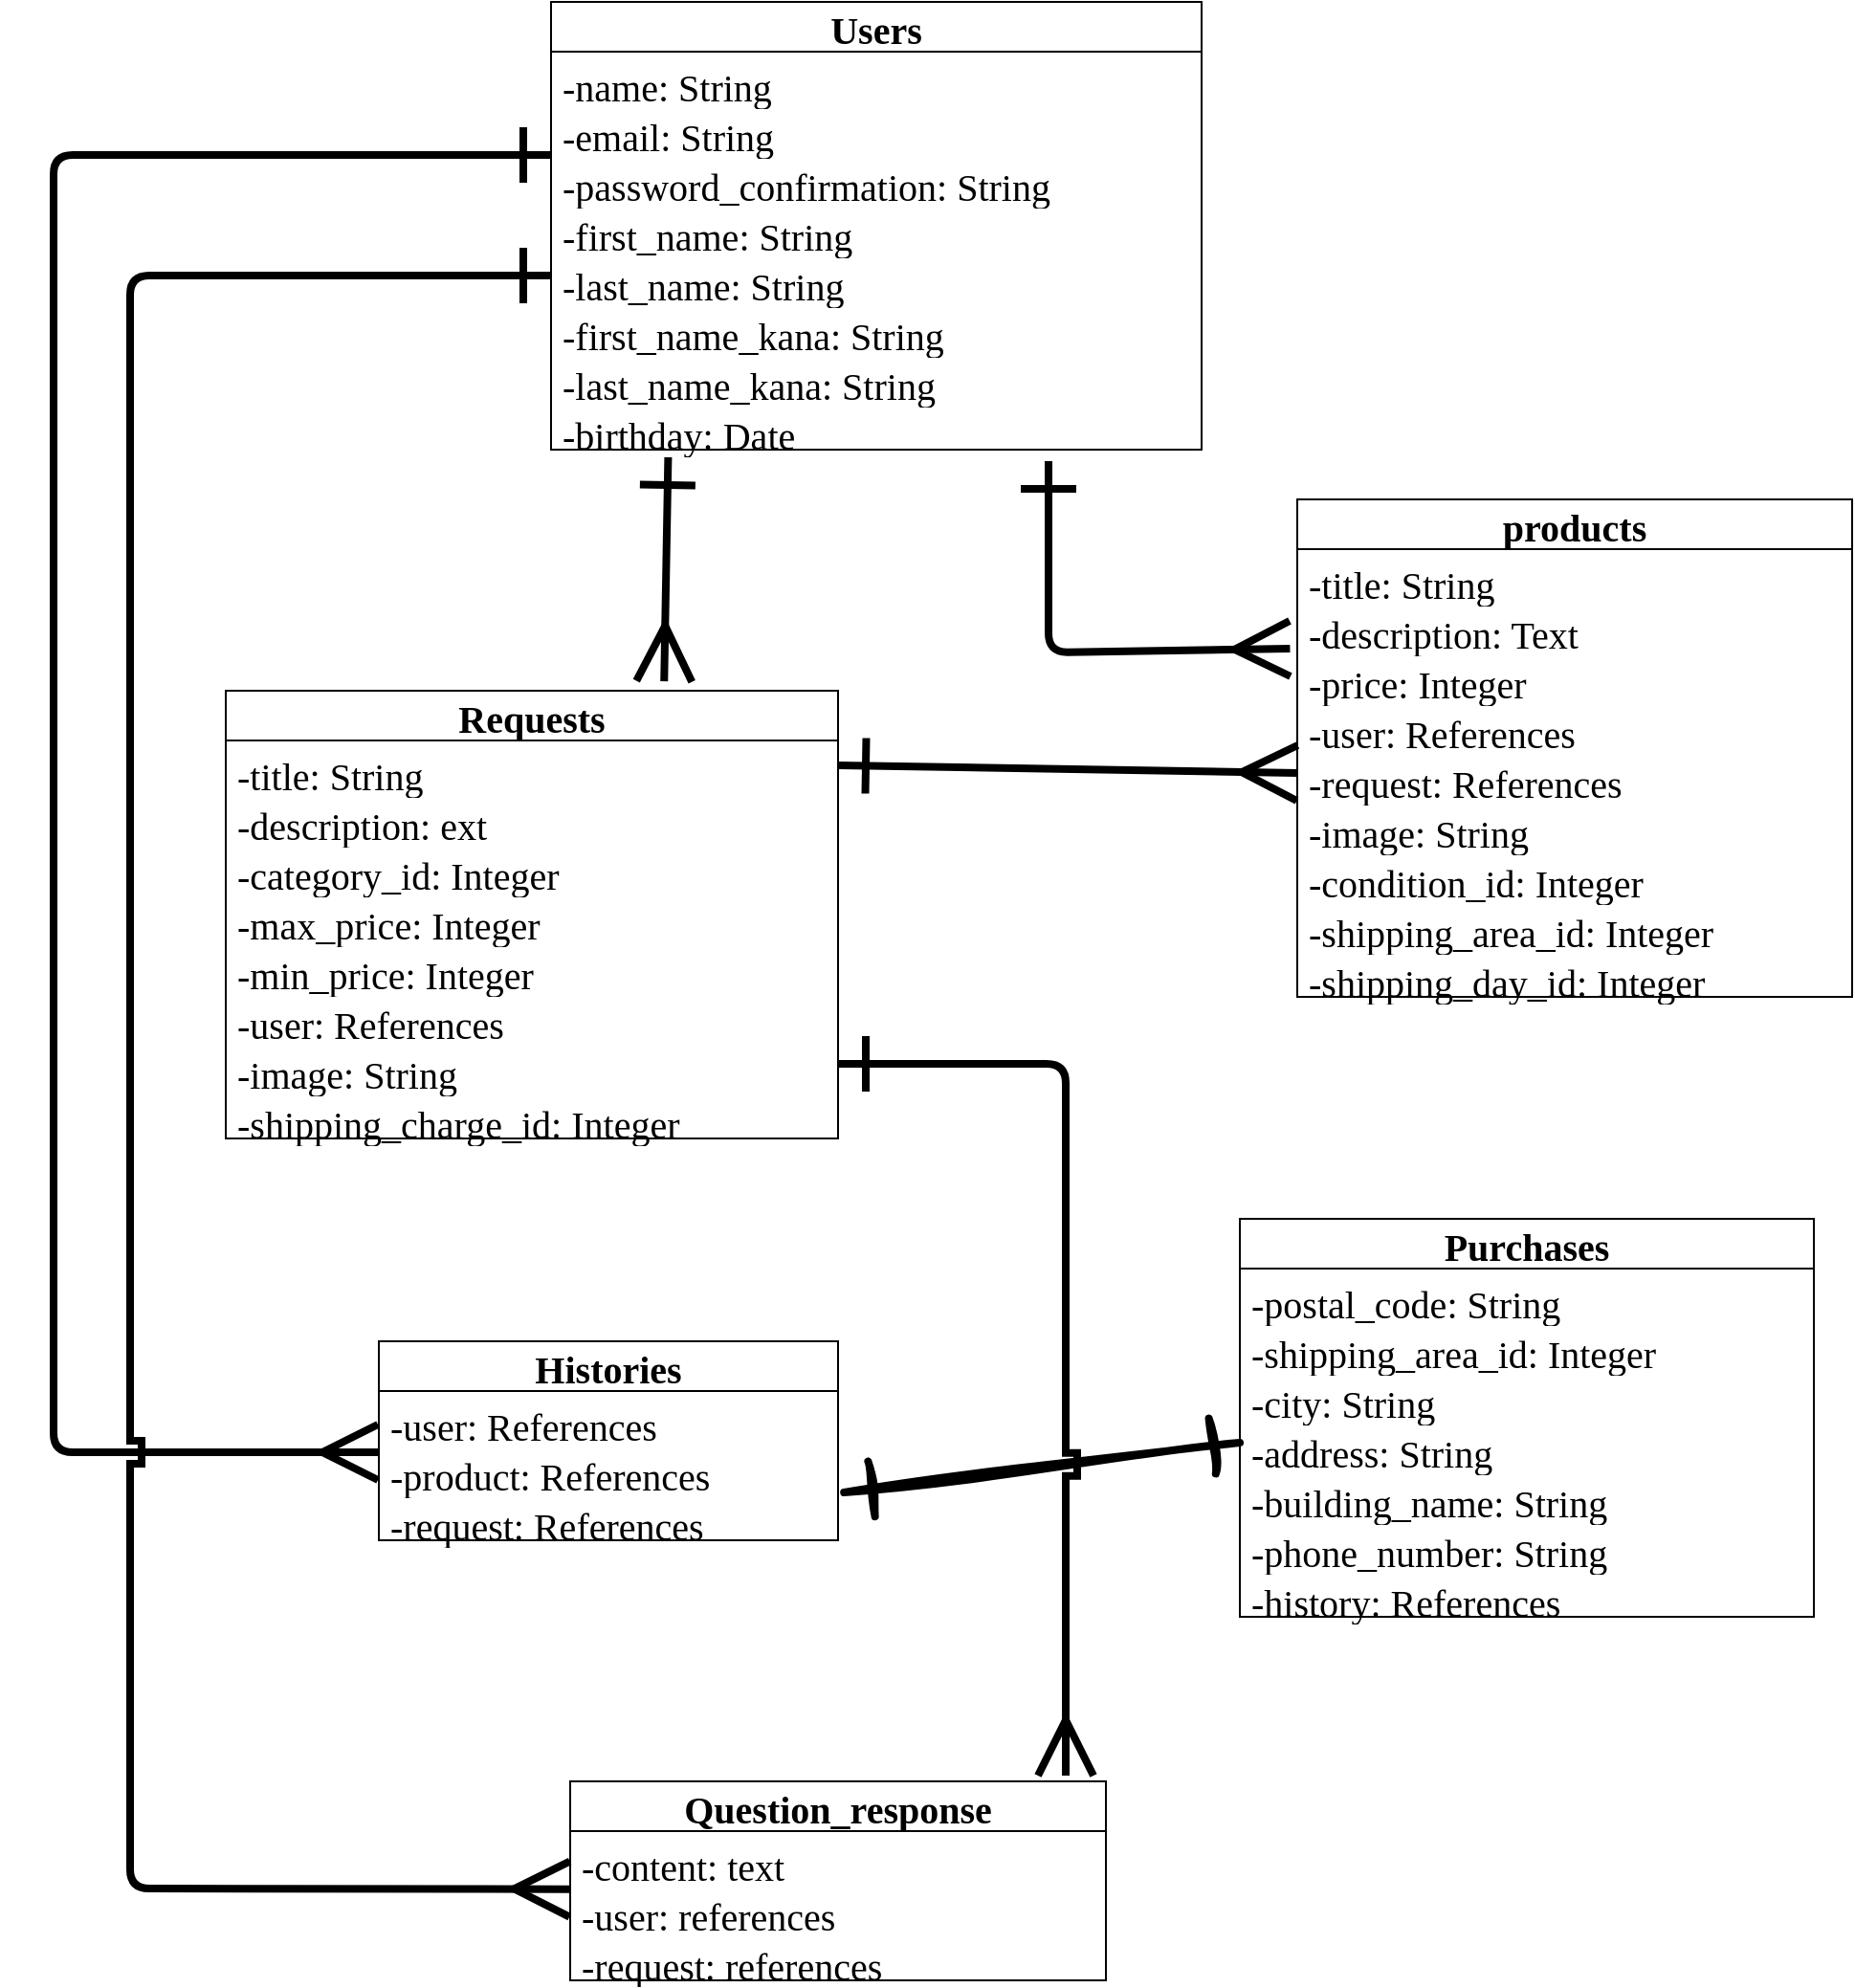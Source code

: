 <mxfile>
    <diagram id="KhmM2DmUSDTM8kPFSJJC" name="ページ1">
        <mxGraphModel dx="1983" dy="962" grid="1" gridSize="10" guides="1" tooltips="1" connect="1" arrows="1" fold="1" page="1" pageScale="1" pageWidth="827" pageHeight="1169" math="0" shadow="0">
            <root>
                <mxCell id="0"/>
                <mxCell id="1" parent="0"/>
                <mxCell id="206" style="edgeStyle=none;hachureGap=4;html=1;fontFamily=Verdana;fontSize=16;strokeWidth=4;startArrow=ERone;startFill=0;endArrow=ERmany;endFill=0;targetPerimeterSpacing=8;sourcePerimeterSpacing=8;jumpStyle=sharp;endSize=24;startSize=24;exitX=0.18;exitY=1.154;exitDx=0;exitDy=0;exitPerimeter=0;entryX=0.716;entryY=-0.021;entryDx=0;entryDy=0;entryPerimeter=0;" parent="1" source="170" target="171" edge="1">
                    <mxGeometry relative="1" as="geometry">
                        <mxPoint x="157" y="395" as="targetPoint"/>
                    </mxGeometry>
                </mxCell>
                <mxCell id="207" style="edgeStyle=none;shape=connector;rounded=1;hachureGap=4;jumpStyle=sharp;html=1;entryX=-0.013;entryY=0;entryDx=0;entryDy=0;labelBackgroundColor=default;strokeColor=default;strokeWidth=4;fontFamily=Verdana;fontSize=16;fontColor=default;startArrow=ERone;startFill=0;endArrow=ERmany;endFill=0;startSize=24;endSize=24;sourcePerimeterSpacing=8;targetPerimeterSpacing=8;entryPerimeter=0;" parent="1" target="183" edge="1">
                    <mxGeometry relative="1" as="geometry">
                        <mxPoint x="360" y="280" as="sourcePoint"/>
                        <Array as="points">
                            <mxPoint x="360" y="380"/>
                        </Array>
                    </mxGeometry>
                </mxCell>
                <mxCell id="208" style="edgeStyle=none;shape=connector;rounded=1;sketch=1;hachureGap=4;jiggle=2;curveFitting=1;jumpStyle=sharp;html=1;entryX=0;entryY=0.5;entryDx=0;entryDy=0;labelBackgroundColor=default;strokeColor=default;strokeWidth=4;fontFamily=Verdana;fontSize=16;fontColor=default;startArrow=ERone;startFill=0;endArrow=ERone;endFill=0;startSize=24;endSize=24;sourcePerimeterSpacing=8;targetPerimeterSpacing=8;exitX=1.013;exitY=0.038;exitDx=0;exitDy=0;exitPerimeter=0;" parent="1" target="194" edge="1">
                    <mxGeometry relative="1" as="geometry">
                        <Array as="points"/>
                        <mxPoint x="253.12" y="818.988" as="sourcePoint"/>
                    </mxGeometry>
                </mxCell>
                <mxCell id="209" style="edgeStyle=none;shape=connector;rounded=1;hachureGap=4;jumpStyle=sharp;html=1;entryX=-0.002;entryY=1.231;entryDx=0;entryDy=0;entryPerimeter=0;labelBackgroundColor=default;strokeColor=default;strokeWidth=4;fontFamily=Verdana;fontSize=16;fontColor=default;startArrow=ERone;startFill=0;endArrow=ERmany;endFill=0;startSize=24;endSize=24;sourcePerimeterSpacing=8;targetPerimeterSpacing=8;exitX=0;exitY=0.077;exitDx=0;exitDy=0;exitPerimeter=0;" parent="1" source="165" target="199" edge="1">
                    <mxGeometry relative="1" as="geometry">
                        <Array as="points">
                            <mxPoint x="40" y="120"/>
                            <mxPoint x="-160" y="120"/>
                            <mxPoint x="-160" y="470"/>
                            <mxPoint x="-160" y="798"/>
                        </Array>
                    </mxGeometry>
                </mxCell>
                <mxCell id="162" value="Users" style="swimlane;fontStyle=1;childLayout=stackLayout;horizontal=1;startSize=26;horizontalStack=0;resizeParent=1;resizeParentMax=0;resizeLast=0;collapsible=1;marginBottom=0;rounded=0;shadow=0;sketch=0;hachureGap=4;jiggle=2;curveFitting=1;fontFamily=Verdana;fontSize=20;" parent="1" vertex="1">
                    <mxGeometry x="100" y="40" width="340" height="234" as="geometry"/>
                </mxCell>
                <mxCell id="163" value="-name: String" style="text;strokeColor=none;fillColor=none;align=left;verticalAlign=top;spacingLeft=4;spacingRight=4;overflow=hidden;rotatable=0;points=[[0,0.5],[1,0.5]];portConstraint=eastwest;rounded=0;shadow=0;sketch=0;hachureGap=4;jiggle=2;curveFitting=1;fontFamily=Verdana;fontSize=20;" parent="162" vertex="1">
                    <mxGeometry y="26" width="340" height="26" as="geometry"/>
                </mxCell>
                <mxCell id="164" value="-email: String" style="text;strokeColor=none;fillColor=none;align=left;verticalAlign=top;spacingLeft=4;spacingRight=4;overflow=hidden;rotatable=0;points=[[0,0.5],[1,0.5]];portConstraint=eastwest;rounded=0;shadow=0;sketch=0;hachureGap=4;jiggle=2;curveFitting=1;fontFamily=Verdana;fontSize=20;" parent="162" vertex="1">
                    <mxGeometry y="52" width="340" height="26" as="geometry"/>
                </mxCell>
                <mxCell id="165" value="-password_confirmation: String" style="text;strokeColor=none;fillColor=none;align=left;verticalAlign=top;spacingLeft=4;spacingRight=4;overflow=hidden;rotatable=0;points=[[0,0.5],[1,0.5]];portConstraint=eastwest;rounded=0;shadow=0;sketch=0;hachureGap=4;jiggle=2;curveFitting=1;fontFamily=Verdana;fontSize=20;" parent="162" vertex="1">
                    <mxGeometry y="78" width="340" height="26" as="geometry"/>
                </mxCell>
                <mxCell id="166" value="-first_name: String" style="text;strokeColor=none;fillColor=none;align=left;verticalAlign=top;spacingLeft=4;spacingRight=4;overflow=hidden;rotatable=0;points=[[0,0.5],[1,0.5]];portConstraint=eastwest;rounded=0;shadow=0;sketch=0;hachureGap=4;jiggle=2;curveFitting=1;fontFamily=Verdana;fontSize=20;" parent="162" vertex="1">
                    <mxGeometry y="104" width="340" height="26" as="geometry"/>
                </mxCell>
                <mxCell id="167" value="-last_name: String" style="text;strokeColor=none;fillColor=none;align=left;verticalAlign=top;spacingLeft=4;spacingRight=4;overflow=hidden;rotatable=0;points=[[0,0.5],[1,0.5]];portConstraint=eastwest;rounded=0;shadow=0;sketch=0;hachureGap=4;jiggle=2;curveFitting=1;fontFamily=Verdana;fontSize=20;" parent="162" vertex="1">
                    <mxGeometry y="130" width="340" height="26" as="geometry"/>
                </mxCell>
                <mxCell id="168" value="-first_name_kana: String" style="text;strokeColor=none;fillColor=none;align=left;verticalAlign=top;spacingLeft=4;spacingRight=4;overflow=hidden;rotatable=0;points=[[0,0.5],[1,0.5]];portConstraint=eastwest;rounded=0;shadow=0;sketch=0;hachureGap=4;jiggle=2;curveFitting=1;fontFamily=Verdana;fontSize=20;" parent="162" vertex="1">
                    <mxGeometry y="156" width="340" height="26" as="geometry"/>
                </mxCell>
                <mxCell id="169" value="-last_name_kana: String" style="text;strokeColor=none;fillColor=none;align=left;verticalAlign=top;spacingLeft=4;spacingRight=4;overflow=hidden;rotatable=0;points=[[0,0.5],[1,0.5]];portConstraint=eastwest;rounded=0;shadow=0;sketch=0;hachureGap=4;jiggle=2;curveFitting=1;fontFamily=Verdana;fontSize=20;" parent="162" vertex="1">
                    <mxGeometry y="182" width="340" height="26" as="geometry"/>
                </mxCell>
                <mxCell id="170" value="-birthday: Date" style="text;strokeColor=none;fillColor=none;align=left;verticalAlign=top;spacingLeft=4;spacingRight=4;overflow=hidden;rotatable=0;points=[[0,0.5],[1,0.5]];portConstraint=eastwest;rounded=0;shadow=0;sketch=0;hachureGap=4;jiggle=2;curveFitting=1;fontFamily=Verdana;fontSize=20;" parent="162" vertex="1">
                    <mxGeometry y="208" width="340" height="26" as="geometry"/>
                </mxCell>
                <mxCell id="171" value="Requests" style="swimlane;fontStyle=1;childLayout=stackLayout;horizontal=1;startSize=26;horizontalStack=0;resizeParent=1;resizeParentMax=0;resizeLast=0;collapsible=1;marginBottom=0;rounded=0;shadow=0;sketch=0;hachureGap=4;jiggle=2;curveFitting=1;fontFamily=Verdana;fontSize=20;" parent="1" vertex="1">
                    <mxGeometry x="-70" y="400" width="320" height="234" as="geometry"/>
                </mxCell>
                <mxCell id="172" value="-title: String" style="text;strokeColor=none;fillColor=none;align=left;verticalAlign=top;spacingLeft=4;spacingRight=4;overflow=hidden;rotatable=0;points=[[0,0.5],[1,0.5]];portConstraint=eastwest;rounded=0;shadow=0;sketch=0;hachureGap=4;jiggle=2;curveFitting=1;fontFamily=Verdana;fontSize=20;" parent="171" vertex="1">
                    <mxGeometry y="26" width="320" height="26" as="geometry"/>
                </mxCell>
                <mxCell id="173" value="-description: ext" style="text;strokeColor=none;fillColor=none;align=left;verticalAlign=top;spacingLeft=4;spacingRight=4;overflow=hidden;rotatable=0;points=[[0,0.5],[1,0.5]];portConstraint=eastwest;rounded=0;shadow=0;sketch=0;hachureGap=4;jiggle=2;curveFitting=1;fontFamily=Verdana;fontSize=20;" parent="171" vertex="1">
                    <mxGeometry y="52" width="320" height="26" as="geometry"/>
                </mxCell>
                <mxCell id="174" value="-category_id: Integer" style="text;strokeColor=none;fillColor=none;align=left;verticalAlign=top;spacingLeft=4;spacingRight=4;overflow=hidden;rotatable=0;points=[[0,0.5],[1,0.5]];portConstraint=eastwest;rounded=0;shadow=0;sketch=0;hachureGap=4;jiggle=2;curveFitting=1;fontFamily=Verdana;fontSize=20;" parent="171" vertex="1">
                    <mxGeometry y="78" width="320" height="26" as="geometry"/>
                </mxCell>
                <mxCell id="175" value="-max_price: Integer" style="text;strokeColor=none;fillColor=none;align=left;verticalAlign=top;spacingLeft=4;spacingRight=4;overflow=hidden;rotatable=0;points=[[0,0.5],[1,0.5]];portConstraint=eastwest;rounded=0;shadow=0;sketch=0;hachureGap=4;jiggle=2;curveFitting=1;fontFamily=Verdana;fontSize=20;" parent="171" vertex="1">
                    <mxGeometry y="104" width="320" height="26" as="geometry"/>
                </mxCell>
                <mxCell id="176" value="-min_price: Integer" style="text;strokeColor=none;fillColor=none;align=left;verticalAlign=top;spacingLeft=4;spacingRight=4;overflow=hidden;rotatable=0;points=[[0,0.5],[1,0.5]];portConstraint=eastwest;rounded=0;shadow=0;sketch=0;hachureGap=4;jiggle=2;curveFitting=1;fontFamily=Verdana;fontSize=20;" parent="171" vertex="1">
                    <mxGeometry y="130" width="320" height="26" as="geometry"/>
                </mxCell>
                <mxCell id="177" value="-user: References" style="text;strokeColor=none;fillColor=none;align=left;verticalAlign=top;spacingLeft=4;spacingRight=4;overflow=hidden;rotatable=0;points=[[0,0.5],[1,0.5]];portConstraint=eastwest;rounded=0;shadow=0;sketch=0;hachureGap=4;jiggle=2;curveFitting=1;fontFamily=Verdana;fontSize=20;" parent="171" vertex="1">
                    <mxGeometry y="156" width="320" height="26" as="geometry"/>
                </mxCell>
                <mxCell id="178" value="-image: String" style="text;strokeColor=none;fillColor=none;align=left;verticalAlign=top;spacingLeft=4;spacingRight=4;overflow=hidden;rotatable=0;points=[[0,0.5],[1,0.5]];portConstraint=eastwest;rounded=0;shadow=0;sketch=0;hachureGap=4;jiggle=2;curveFitting=1;fontFamily=Verdana;fontSize=20;" parent="171" vertex="1">
                    <mxGeometry y="182" width="320" height="26" as="geometry"/>
                </mxCell>
                <mxCell id="179" value="-shipping_charge_id: Integer" style="text;strokeColor=none;fillColor=none;align=left;verticalAlign=top;spacingLeft=4;spacingRight=4;overflow=hidden;rotatable=0;points=[[0,0.5],[1,0.5]];portConstraint=eastwest;rounded=0;shadow=0;sketch=0;hachureGap=4;jiggle=2;curveFitting=1;fontFamily=Verdana;fontSize=20;" parent="171" vertex="1">
                    <mxGeometry y="208" width="320" height="26" as="geometry"/>
                </mxCell>
                <mxCell id="180" value="products" style="swimlane;fontStyle=1;childLayout=stackLayout;horizontal=1;startSize=26;horizontalStack=0;resizeParent=1;resizeParentMax=0;resizeLast=0;collapsible=1;marginBottom=0;rounded=0;shadow=0;sketch=0;hachureGap=4;jiggle=2;curveFitting=1;fontFamily=Verdana;fontSize=20;" parent="1" vertex="1">
                    <mxGeometry x="490" y="300" width="290" height="260" as="geometry"/>
                </mxCell>
                <mxCell id="181" value="-title: String" style="text;strokeColor=none;fillColor=none;align=left;verticalAlign=top;spacingLeft=4;spacingRight=4;overflow=hidden;rotatable=0;points=[[0,0.5],[1,0.5]];portConstraint=eastwest;rounded=0;shadow=0;sketch=0;hachureGap=4;jiggle=2;curveFitting=1;fontFamily=Verdana;fontSize=20;" parent="180" vertex="1">
                    <mxGeometry y="26" width="290" height="26" as="geometry"/>
                </mxCell>
                <mxCell id="182" value="-description: Text" style="text;strokeColor=none;fillColor=none;align=left;verticalAlign=top;spacingLeft=4;spacingRight=4;overflow=hidden;rotatable=0;points=[[0,0.5],[1,0.5]];portConstraint=eastwest;rounded=0;shadow=0;sketch=0;hachureGap=4;jiggle=2;curveFitting=1;fontFamily=Verdana;fontSize=20;" parent="180" vertex="1">
                    <mxGeometry y="52" width="290" height="26" as="geometry"/>
                </mxCell>
                <mxCell id="183" value="-price: Integer" style="text;strokeColor=none;fillColor=none;align=left;verticalAlign=top;spacingLeft=4;spacingRight=4;overflow=hidden;rotatable=0;points=[[0,0.5],[1,0.5]];portConstraint=eastwest;rounded=0;shadow=0;sketch=0;hachureGap=4;jiggle=2;curveFitting=1;fontFamily=Verdana;fontSize=20;" parent="180" vertex="1">
                    <mxGeometry y="78" width="290" height="26" as="geometry"/>
                </mxCell>
                <mxCell id="184" value="-user: References" style="text;strokeColor=none;fillColor=none;align=left;verticalAlign=top;spacingLeft=4;spacingRight=4;overflow=hidden;rotatable=0;points=[[0,0.5],[1,0.5]];portConstraint=eastwest;rounded=0;shadow=0;sketch=0;hachureGap=4;jiggle=2;curveFitting=1;fontFamily=Verdana;fontSize=20;" parent="180" vertex="1">
                    <mxGeometry y="104" width="290" height="26" as="geometry"/>
                </mxCell>
                <mxCell id="185" value="-request: References" style="text;strokeColor=none;fillColor=none;align=left;verticalAlign=top;spacingLeft=4;spacingRight=4;overflow=hidden;rotatable=0;points=[[0,0.5],[1,0.5]];portConstraint=eastwest;rounded=0;shadow=0;sketch=0;hachureGap=4;jiggle=2;curveFitting=1;fontFamily=Verdana;fontSize=20;" parent="180" vertex="1">
                    <mxGeometry y="130" width="290" height="26" as="geometry"/>
                </mxCell>
                <mxCell id="186" value="-image: String" style="text;strokeColor=none;fillColor=none;align=left;verticalAlign=top;spacingLeft=4;spacingRight=4;overflow=hidden;rotatable=0;points=[[0,0.5],[1,0.5]];portConstraint=eastwest;rounded=0;shadow=0;sketch=0;hachureGap=4;jiggle=2;curveFitting=1;fontFamily=Verdana;fontSize=20;" parent="180" vertex="1">
                    <mxGeometry y="156" width="290" height="26" as="geometry"/>
                </mxCell>
                <mxCell id="187" value="-condition_id: Integer" style="text;strokeColor=none;fillColor=none;align=left;verticalAlign=top;spacingLeft=4;spacingRight=4;overflow=hidden;rotatable=0;points=[[0,0.5],[1,0.5]];portConstraint=eastwest;rounded=0;shadow=0;sketch=0;hachureGap=4;jiggle=2;curveFitting=1;fontFamily=Verdana;fontSize=20;" parent="180" vertex="1">
                    <mxGeometry y="182" width="290" height="26" as="geometry"/>
                </mxCell>
                <mxCell id="188" value="-shipping_area_id: Integer" style="text;strokeColor=none;fillColor=none;align=left;verticalAlign=top;spacingLeft=4;spacingRight=4;overflow=hidden;rotatable=0;points=[[0,0.5],[1,0.5]];portConstraint=eastwest;rounded=0;shadow=0;sketch=0;hachureGap=4;jiggle=2;curveFitting=1;fontFamily=Verdana;fontSize=20;" parent="180" vertex="1">
                    <mxGeometry y="208" width="290" height="26" as="geometry"/>
                </mxCell>
                <mxCell id="189" value="-shipping_day_id: Integer" style="text;strokeColor=none;fillColor=none;align=left;verticalAlign=top;spacingLeft=4;spacingRight=4;overflow=hidden;rotatable=0;points=[[0,0.5],[1,0.5]];portConstraint=eastwest;rounded=0;shadow=0;sketch=0;hachureGap=4;jiggle=2;curveFitting=1;fontFamily=Verdana;fontSize=20;" parent="180" vertex="1">
                    <mxGeometry y="234" width="290" height="26" as="geometry"/>
                </mxCell>
                <mxCell id="190" value="Purchases" style="swimlane;fontStyle=1;childLayout=stackLayout;horizontal=1;startSize=26;horizontalStack=0;resizeParent=1;resizeParentMax=0;resizeLast=0;collapsible=1;marginBottom=0;rounded=0;shadow=0;sketch=0;hachureGap=4;jiggle=2;curveFitting=1;fontFamily=Verdana;fontSize=20;" parent="1" vertex="1">
                    <mxGeometry x="460" y="676" width="300" height="208" as="geometry"/>
                </mxCell>
                <mxCell id="191" value="-postal_code: String" style="text;strokeColor=none;fillColor=none;align=left;verticalAlign=top;spacingLeft=4;spacingRight=4;overflow=hidden;rotatable=0;points=[[0,0.5],[1,0.5]];portConstraint=eastwest;rounded=0;shadow=0;sketch=0;hachureGap=4;jiggle=2;curveFitting=1;fontFamily=Verdana;fontSize=20;" parent="190" vertex="1">
                    <mxGeometry y="26" width="300" height="26" as="geometry"/>
                </mxCell>
                <mxCell id="192" value="-shipping_area_id: Integer" style="text;strokeColor=none;fillColor=none;align=left;verticalAlign=top;spacingLeft=4;spacingRight=4;overflow=hidden;rotatable=0;points=[[0,0.5],[1,0.5]];portConstraint=eastwest;rounded=0;shadow=0;sketch=0;hachureGap=4;jiggle=2;curveFitting=1;fontFamily=Verdana;fontSize=20;" parent="190" vertex="1">
                    <mxGeometry y="52" width="300" height="26" as="geometry"/>
                </mxCell>
                <mxCell id="193" value="-city: String" style="text;strokeColor=none;fillColor=none;align=left;verticalAlign=top;spacingLeft=4;spacingRight=4;overflow=hidden;rotatable=0;points=[[0,0.5],[1,0.5]];portConstraint=eastwest;rounded=0;shadow=0;sketch=0;hachureGap=4;jiggle=2;curveFitting=1;fontFamily=Verdana;fontSize=20;" parent="190" vertex="1">
                    <mxGeometry y="78" width="300" height="26" as="geometry"/>
                </mxCell>
                <mxCell id="194" value="-address: String" style="text;strokeColor=none;fillColor=none;align=left;verticalAlign=top;spacingLeft=4;spacingRight=4;overflow=hidden;rotatable=0;points=[[0,0.5],[1,0.5]];portConstraint=eastwest;rounded=0;shadow=0;sketch=0;hachureGap=4;jiggle=2;curveFitting=1;fontFamily=Verdana;fontSize=20;" parent="190" vertex="1">
                    <mxGeometry y="104" width="300" height="26" as="geometry"/>
                </mxCell>
                <mxCell id="195" value="-building_name: String" style="text;strokeColor=none;fillColor=none;align=left;verticalAlign=top;spacingLeft=4;spacingRight=4;overflow=hidden;rotatable=0;points=[[0,0.5],[1,0.5]];portConstraint=eastwest;rounded=0;shadow=0;sketch=0;hachureGap=4;jiggle=2;curveFitting=1;fontFamily=Verdana;fontSize=20;" parent="190" vertex="1">
                    <mxGeometry y="130" width="300" height="26" as="geometry"/>
                </mxCell>
                <mxCell id="196" value="-phone_number: String" style="text;strokeColor=none;fillColor=none;align=left;verticalAlign=top;spacingLeft=4;spacingRight=4;overflow=hidden;rotatable=0;points=[[0,0.5],[1,0.5]];portConstraint=eastwest;rounded=0;shadow=0;sketch=0;hachureGap=4;jiggle=2;curveFitting=1;fontFamily=Verdana;fontSize=20;" parent="190" vertex="1">
                    <mxGeometry y="156" width="300" height="26" as="geometry"/>
                </mxCell>
                <mxCell id="197" value="-history: References" style="text;strokeColor=none;fillColor=none;align=left;verticalAlign=top;spacingLeft=4;spacingRight=4;overflow=hidden;rotatable=0;points=[[0,0.5],[1,0.5]];portConstraint=eastwest;rounded=0;shadow=0;sketch=0;hachureGap=4;jiggle=2;curveFitting=1;fontFamily=Verdana;fontSize=20;" parent="190" vertex="1">
                    <mxGeometry y="182" width="300" height="26" as="geometry"/>
                </mxCell>
                <mxCell id="198" value="Histories" style="swimlane;fontStyle=1;childLayout=stackLayout;horizontal=1;startSize=26;horizontalStack=0;resizeParent=1;resizeParentMax=0;resizeLast=0;collapsible=1;marginBottom=0;rounded=0;shadow=0;sketch=0;hachureGap=4;jiggle=2;curveFitting=1;fontFamily=Verdana;fontSize=20;" parent="1" vertex="1">
                    <mxGeometry x="10" y="740" width="240" height="104" as="geometry"/>
                </mxCell>
                <mxCell id="199" value="-user: References" style="text;strokeColor=none;fillColor=none;align=left;verticalAlign=top;spacingLeft=4;spacingRight=4;overflow=hidden;rotatable=0;points=[[0,0.5],[1,0.5]];portConstraint=eastwest;rounded=0;shadow=0;sketch=0;hachureGap=4;jiggle=2;curveFitting=1;fontFamily=Verdana;fontSize=20;" parent="198" vertex="1">
                    <mxGeometry y="26" width="240" height="26" as="geometry"/>
                </mxCell>
                <mxCell id="213" value="-product: References" style="text;strokeColor=none;fillColor=none;align=left;verticalAlign=top;spacingLeft=4;spacingRight=4;overflow=hidden;rotatable=0;points=[[0,0.5],[1,0.5]];portConstraint=eastwest;rounded=0;shadow=0;sketch=0;hachureGap=4;jiggle=2;curveFitting=1;fontFamily=Verdana;fontSize=20;" parent="198" vertex="1">
                    <mxGeometry y="52" width="240" height="26" as="geometry"/>
                </mxCell>
                <mxCell id="201" value="-request: References" style="text;strokeColor=none;fillColor=none;align=left;verticalAlign=top;spacingLeft=4;spacingRight=4;overflow=hidden;rotatable=0;points=[[0,0.5],[1,0.5]];portConstraint=eastwest;rounded=0;shadow=0;sketch=0;hachureGap=4;jiggle=2;curveFitting=1;fontFamily=Verdana;fontSize=20;" parent="198" vertex="1">
                    <mxGeometry y="78" width="240" height="26" as="geometry"/>
                </mxCell>
                <mxCell id="202" value="Question_response" style="swimlane;fontStyle=1;childLayout=stackLayout;horizontal=1;startSize=26;horizontalStack=0;resizeParent=1;resizeParentMax=0;resizeLast=0;collapsible=1;marginBottom=0;rounded=0;shadow=0;sketch=0;hachureGap=4;jiggle=2;curveFitting=1;fontFamily=Verdana;fontSize=20;" parent="1" vertex="1">
                    <mxGeometry x="110" y="970" width="280" height="104" as="geometry"/>
                </mxCell>
                <mxCell id="203" value="-content: text" style="text;strokeColor=none;fillColor=none;align=left;verticalAlign=top;spacingLeft=4;spacingRight=4;overflow=hidden;rotatable=0;points=[[0,0.5],[1,0.5]];portConstraint=eastwest;rounded=0;shadow=0;sketch=0;hachureGap=4;jiggle=2;curveFitting=1;fontFamily=Verdana;fontSize=20;" parent="202" vertex="1">
                    <mxGeometry y="26" width="280" height="26" as="geometry"/>
                </mxCell>
                <mxCell id="204" value="-user: references" style="text;strokeColor=none;fillColor=none;align=left;verticalAlign=top;spacingLeft=4;spacingRight=4;overflow=hidden;rotatable=0;points=[[0,0.5],[1,0.5]];portConstraint=eastwest;rounded=0;shadow=0;sketch=0;hachureGap=4;jiggle=2;curveFitting=1;fontFamily=Verdana;fontSize=20;" parent="202" vertex="1">
                    <mxGeometry y="52" width="280" height="26" as="geometry"/>
                </mxCell>
                <mxCell id="205" value="-request: references" style="text;strokeColor=none;fillColor=none;align=left;verticalAlign=top;spacingLeft=4;spacingRight=4;overflow=hidden;rotatable=0;points=[[0,0.5],[1,0.5]];portConstraint=eastwest;rounded=0;shadow=0;sketch=0;hachureGap=4;jiggle=2;curveFitting=1;fontFamily=Verdana;fontSize=20;" parent="202" vertex="1">
                    <mxGeometry y="78" width="280" height="26" as="geometry"/>
                </mxCell>
                <mxCell id="210" style="edgeStyle=none;shape=connector;rounded=1;hachureGap=4;jumpStyle=sharp;html=1;exitX=0;exitY=0.5;exitDx=0;exitDy=0;labelBackgroundColor=default;strokeColor=default;strokeWidth=4;fontFamily=Verdana;fontSize=16;fontColor=default;startArrow=ERone;startFill=0;endArrow=ERmany;endFill=0;startSize=24;endSize=24;sourcePerimeterSpacing=8;targetPerimeterSpacing=8;entryX=-0.001;entryY=1.167;entryDx=0;entryDy=0;entryPerimeter=0;" parent="1" source="167" target="203" edge="1">
                    <mxGeometry relative="1" as="geometry">
                        <mxPoint x="100" y="1020" as="targetPoint"/>
                        <Array as="points">
                            <mxPoint x="60" y="183"/>
                            <mxPoint x="-120" y="183"/>
                            <mxPoint x="-120" y="570"/>
                            <mxPoint x="-120" y="1026"/>
                            <mxPoint x="60" y="1026"/>
                        </Array>
                    </mxGeometry>
                </mxCell>
                <mxCell id="211" style="edgeStyle=none;shape=connector;rounded=1;hachureGap=4;jumpStyle=sharp;html=1;entryX=0;entryY=0.5;entryDx=0;entryDy=0;labelBackgroundColor=default;strokeColor=default;strokeWidth=4;fontFamily=Verdana;fontSize=16;fontColor=default;startArrow=ERone;startFill=0;endArrow=ERmany;endFill=0;startSize=24;endSize=24;sourcePerimeterSpacing=8;targetPerimeterSpacing=8;exitX=1;exitY=0.5;exitDx=0;exitDy=0;" parent="1" source="172" target="185" edge="1">
                    <mxGeometry relative="1" as="geometry">
                        <mxPoint x="280" y="435" as="sourcePoint"/>
                    </mxGeometry>
                </mxCell>
                <mxCell id="212" style="edgeStyle=none;shape=connector;rounded=1;hachureGap=4;jumpStyle=sharp;html=1;entryX=0.925;entryY=-0.029;entryDx=0;entryDy=0;entryPerimeter=0;labelBackgroundColor=default;strokeColor=default;strokeWidth=4;fontFamily=Verdana;fontSize=16;fontColor=default;startArrow=ERone;startFill=0;endArrow=ERmany;endFill=0;startSize=24;endSize=24;sourcePerimeterSpacing=8;targetPerimeterSpacing=8;exitX=1;exitY=0.5;exitDx=0;exitDy=0;" parent="1" source="178" target="202" edge="1">
                    <mxGeometry relative="1" as="geometry">
                        <Array as="points">
                            <mxPoint x="369" y="595"/>
                        </Array>
                    </mxGeometry>
                </mxCell>
            </root>
        </mxGraphModel>
    </diagram>
</mxfile>